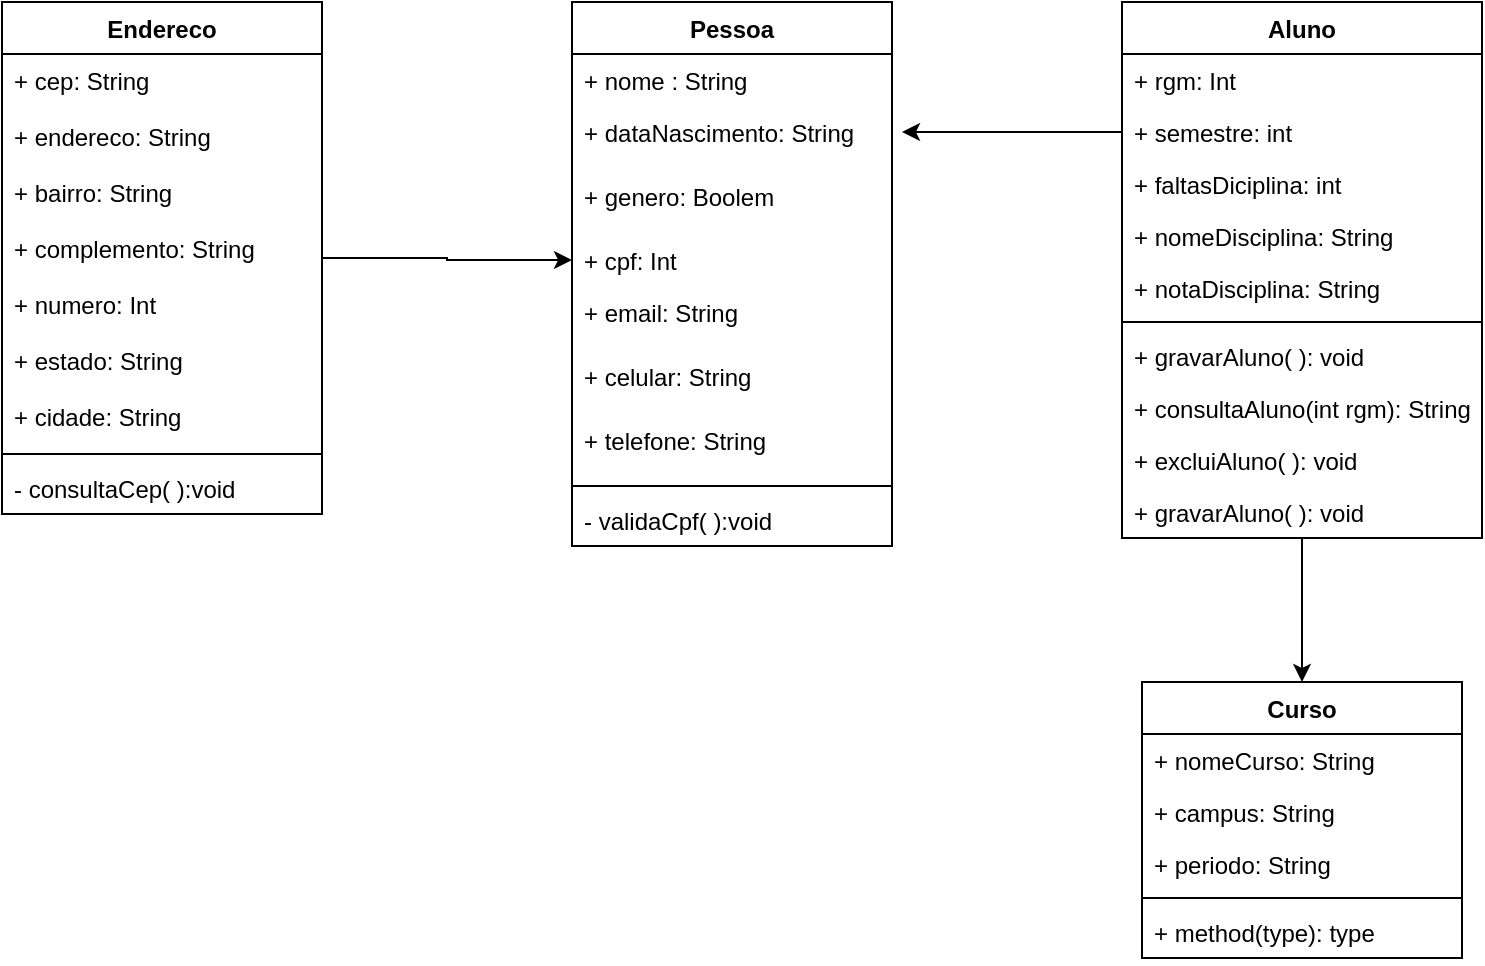 <mxfile version="13.0.1" type="device"><diagram name="Page-1" id="c4acf3e9-155e-7222-9cf6-157b1a14988f"><mxGraphModel dx="1102" dy="527" grid="1" gridSize="10" guides="1" tooltips="1" connect="1" arrows="1" fold="1" page="1" pageScale="1" pageWidth="1100" pageHeight="850" background="#ffffff" math="0" shadow="0"><root><mxCell id="0"/><mxCell id="1" parent="0"/><mxCell id="QZUAh-FtFiuhoCrPxn2f-19" style="edgeStyle=orthogonalEdgeStyle;rounded=0;orthogonalLoop=1;jettySize=auto;html=1;" parent="1" source="Y0GqStGep78VvMyu5e1B-67" edge="1"><mxGeometry relative="1" as="geometry"><mxPoint x="540" y="105.0" as="targetPoint"/></mxGeometry></mxCell><mxCell id="2CA-Aw8CLV2c6VpMj2Y_-1" style="edgeStyle=orthogonalEdgeStyle;rounded=0;orthogonalLoop=1;jettySize=auto;html=1;entryX=0;entryY=0.5;entryDx=0;entryDy=0;" edge="1" parent="1" source="Y0GqStGep78VvMyu5e1B-39" target="Y0GqStGep78VvMyu5e1B-3"><mxGeometry relative="1" as="geometry"/></mxCell><mxCell id="Y0GqStGep78VvMyu5e1B-39" value="Endereco" style="swimlane;fontStyle=1;align=center;verticalAlign=top;childLayout=stackLayout;horizontal=1;startSize=26;horizontalStack=0;resizeParent=1;resizeParentMax=0;resizeLast=0;collapsible=1;marginBottom=0;fillColor=none;" parent="1" vertex="1"><mxGeometry x="90" y="40" width="160" height="256" as="geometry"/></mxCell><mxCell id="Y0GqStGep78VvMyu5e1B-21" value="+ cep: String" style="text;strokeColor=none;fillColor=none;align=left;verticalAlign=top;spacingLeft=4;spacingRight=4;overflow=hidden;rotatable=0;points=[[0,0.5],[1,0.5]];portConstraint=eastwest;" parent="Y0GqStGep78VvMyu5e1B-39" vertex="1"><mxGeometry y="26" width="160" height="28" as="geometry"/></mxCell><mxCell id="Y0GqStGep78VvMyu5e1B-49" value="+ endereco: String" style="text;strokeColor=none;fillColor=none;align=left;verticalAlign=top;spacingLeft=4;spacingRight=4;overflow=hidden;rotatable=0;points=[[0,0.5],[1,0.5]];portConstraint=eastwest;" parent="Y0GqStGep78VvMyu5e1B-39" vertex="1"><mxGeometry y="54" width="160" height="28" as="geometry"/></mxCell><mxCell id="Y0GqStGep78VvMyu5e1B-52" value="+ bairro: String" style="text;strokeColor=none;fillColor=none;align=left;verticalAlign=top;spacingLeft=4;spacingRight=4;overflow=hidden;rotatable=0;points=[[0,0.5],[1,0.5]];portConstraint=eastwest;" parent="Y0GqStGep78VvMyu5e1B-39" vertex="1"><mxGeometry y="82" width="160" height="28" as="geometry"/></mxCell><mxCell id="Y0GqStGep78VvMyu5e1B-24" value="+ complemento: String" style="text;strokeColor=none;fillColor=none;align=left;verticalAlign=top;spacingLeft=4;spacingRight=4;overflow=hidden;rotatable=0;points=[[0,0.5],[1,0.5]];portConstraint=eastwest;" parent="Y0GqStGep78VvMyu5e1B-39" vertex="1"><mxGeometry y="110" width="160" height="28" as="geometry"/></mxCell><mxCell id="Y0GqStGep78VvMyu5e1B-23" value="+ numero: Int" style="text;strokeColor=none;fillColor=none;align=left;verticalAlign=top;spacingLeft=4;spacingRight=4;overflow=hidden;rotatable=0;points=[[0,0.5],[1,0.5]];portConstraint=eastwest;" parent="Y0GqStGep78VvMyu5e1B-39" vertex="1"><mxGeometry y="138" width="160" height="28" as="geometry"/></mxCell><mxCell id="Y0GqStGep78VvMyu5e1B-50" value="+ estado: String" style="text;strokeColor=none;fillColor=none;align=left;verticalAlign=top;spacingLeft=4;spacingRight=4;overflow=hidden;rotatable=0;points=[[0,0.5],[1,0.5]];portConstraint=eastwest;" parent="Y0GqStGep78VvMyu5e1B-39" vertex="1"><mxGeometry y="166" width="160" height="28" as="geometry"/></mxCell><mxCell id="Y0GqStGep78VvMyu5e1B-51" value="+ cidade: String" style="text;strokeColor=none;fillColor=none;align=left;verticalAlign=top;spacingLeft=4;spacingRight=4;overflow=hidden;rotatable=0;points=[[0,0.5],[1,0.5]];portConstraint=eastwest;" parent="Y0GqStGep78VvMyu5e1B-39" vertex="1"><mxGeometry y="194" width="160" height="28" as="geometry"/></mxCell><mxCell id="Y0GqStGep78VvMyu5e1B-44" value="" style="line;strokeWidth=1;fillColor=none;align=left;verticalAlign=middle;spacingTop=-1;spacingLeft=3;spacingRight=3;rotatable=0;labelPosition=right;points=[];portConstraint=eastwest;" parent="Y0GqStGep78VvMyu5e1B-39" vertex="1"><mxGeometry y="222" width="160" height="8" as="geometry"/></mxCell><mxCell id="Y0GqStGep78VvMyu5e1B-45" value="- consultaCep( ):void " style="text;strokeColor=none;fillColor=none;align=left;verticalAlign=top;spacingLeft=4;spacingRight=4;overflow=hidden;rotatable=0;points=[[0,0.5],[1,0.5]];portConstraint=eastwest;" parent="Y0GqStGep78VvMyu5e1B-39" vertex="1"><mxGeometry y="230" width="160" height="26" as="geometry"/></mxCell><mxCell id="Y0GqStGep78VvMyu5e1B-33" value="Pessoa" style="swimlane;fontStyle=1;align=center;verticalAlign=top;childLayout=stackLayout;horizontal=1;startSize=26;horizontalStack=0;resizeParent=1;resizeParentMax=0;resizeLast=0;collapsible=1;marginBottom=0;fillColor=none;" parent="1" vertex="1"><mxGeometry x="375" y="40" width="160" height="272" as="geometry"><mxRectangle x="465" y="49" width="70" height="26" as="alternateBounds"/></mxGeometry></mxCell><mxCell id="Y0GqStGep78VvMyu5e1B-2" value="+ nome : String" style="text;strokeColor=none;fillColor=none;align=left;verticalAlign=top;spacingLeft=4;spacingRight=4;overflow=hidden;rotatable=0;points=[[0,0.5],[1,0.5]];portConstraint=eastwest;" parent="Y0GqStGep78VvMyu5e1B-33" vertex="1"><mxGeometry y="26" width="160" height="26" as="geometry"/></mxCell><mxCell id="Y0GqStGep78VvMyu5e1B-4" value="+ dataNascimento: String" style="text;strokeColor=none;fillColor=none;align=left;verticalAlign=top;spacingLeft=4;spacingRight=4;overflow=hidden;rotatable=0;points=[[0,0.5],[1,0.5]];portConstraint=eastwest;" parent="Y0GqStGep78VvMyu5e1B-33" vertex="1"><mxGeometry y="52" width="160" height="32" as="geometry"/></mxCell><mxCell id="Y0GqStGep78VvMyu5e1B-102" value="+ genero: Boolem" style="text;strokeColor=none;fillColor=none;align=left;verticalAlign=top;spacingLeft=4;spacingRight=4;overflow=hidden;rotatable=0;points=[[0,0.5],[1,0.5]];portConstraint=eastwest;" parent="Y0GqStGep78VvMyu5e1B-33" vertex="1"><mxGeometry y="84" width="160" height="32" as="geometry"/></mxCell><mxCell id="Y0GqStGep78VvMyu5e1B-3" value="+ cpf: Int" style="text;strokeColor=none;fillColor=none;align=left;verticalAlign=top;spacingLeft=4;spacingRight=4;overflow=hidden;rotatable=0;points=[[0,0.5],[1,0.5]];portConstraint=eastwest;" parent="Y0GqStGep78VvMyu5e1B-33" vertex="1"><mxGeometry y="116" width="160" height="26" as="geometry"/></mxCell><mxCell id="Y0GqStGep78VvMyu5e1B-20" value="+ email: String" style="text;strokeColor=none;fillColor=none;align=left;verticalAlign=top;spacingLeft=4;spacingRight=4;overflow=hidden;rotatable=0;points=[[0,0.5],[1,0.5]];portConstraint=eastwest;" parent="Y0GqStGep78VvMyu5e1B-33" vertex="1"><mxGeometry y="142" width="160" height="32" as="geometry"/></mxCell><mxCell id="Y0GqStGep78VvMyu5e1B-89" value="+ celular: String" style="text;strokeColor=none;fillColor=none;align=left;verticalAlign=top;spacingLeft=4;spacingRight=4;overflow=hidden;rotatable=0;points=[[0,0.5],[1,0.5]];portConstraint=eastwest;" parent="Y0GqStGep78VvMyu5e1B-33" vertex="1"><mxGeometry y="174" width="160" height="32" as="geometry"/></mxCell><mxCell id="Y0GqStGep78VvMyu5e1B-90" value="+ telefone: String" style="text;strokeColor=none;fillColor=none;align=left;verticalAlign=top;spacingLeft=4;spacingRight=4;overflow=hidden;rotatable=0;points=[[0,0.5],[1,0.5]];portConstraint=eastwest;" parent="Y0GqStGep78VvMyu5e1B-33" vertex="1"><mxGeometry y="206" width="160" height="32" as="geometry"/></mxCell><mxCell id="Y0GqStGep78VvMyu5e1B-35" value="" style="line;strokeWidth=1;fillColor=none;align=left;verticalAlign=middle;spacingTop=-1;spacingLeft=3;spacingRight=3;rotatable=0;labelPosition=right;points=[];portConstraint=eastwest;" parent="Y0GqStGep78VvMyu5e1B-33" vertex="1"><mxGeometry y="238" width="160" height="8" as="geometry"/></mxCell><mxCell id="Y0GqStGep78VvMyu5e1B-38" value="- validaCpf( ):void " style="text;strokeColor=none;fillColor=none;align=left;verticalAlign=top;spacingLeft=4;spacingRight=4;overflow=hidden;rotatable=0;points=[[0,0.5],[1,0.5]];portConstraint=eastwest;" parent="Y0GqStGep78VvMyu5e1B-33" vertex="1"><mxGeometry y="246" width="160" height="26" as="geometry"/></mxCell><mxCell id="QZUAh-FtFiuhoCrPxn2f-52" style="edgeStyle=orthogonalEdgeStyle;rounded=0;orthogonalLoop=1;jettySize=auto;html=1;" parent="1" source="Y0GqStGep78VvMyu5e1B-61" target="Y0GqStGep78VvMyu5e1B-53" edge="1"><mxGeometry relative="1" as="geometry"/></mxCell><mxCell id="Y0GqStGep78VvMyu5e1B-61" value="Aluno" style="swimlane;fontStyle=1;align=center;verticalAlign=top;childLayout=stackLayout;horizontal=1;startSize=26;horizontalStack=0;resizeParent=1;resizeParentMax=0;resizeLast=0;collapsible=1;marginBottom=0;fillColor=none;" parent="1" vertex="1"><mxGeometry x="650" y="40" width="180" height="268" as="geometry"><mxRectangle x="630" y="49" width="70" height="26" as="alternateBounds"/></mxGeometry></mxCell><mxCell id="Y0GqStGep78VvMyu5e1B-62" value="+ rgm: Int" style="text;strokeColor=none;fillColor=none;align=left;verticalAlign=top;spacingLeft=4;spacingRight=4;overflow=hidden;rotatable=0;points=[[0,0.5],[1,0.5]];portConstraint=eastwest;" parent="Y0GqStGep78VvMyu5e1B-61" vertex="1"><mxGeometry y="26" width="180" height="26" as="geometry"/></mxCell><mxCell id="Y0GqStGep78VvMyu5e1B-67" value="+ semestre: int" style="text;strokeColor=none;fillColor=none;align=left;verticalAlign=top;spacingLeft=4;spacingRight=4;overflow=hidden;rotatable=0;points=[[0,0.5],[1,0.5]];portConstraint=eastwest;" parent="Y0GqStGep78VvMyu5e1B-61" vertex="1"><mxGeometry y="52" width="180" height="26" as="geometry"/></mxCell><mxCell id="Y0GqStGep78VvMyu5e1B-66" value="+ faltasDiciplina: int" style="text;strokeColor=none;fillColor=none;align=left;verticalAlign=top;spacingLeft=4;spacingRight=4;overflow=hidden;rotatable=0;points=[[0,0.5],[1,0.5]];portConstraint=eastwest;" parent="Y0GqStGep78VvMyu5e1B-61" vertex="1"><mxGeometry y="78" width="180" height="26" as="geometry"/></mxCell><mxCell id="2CA-Aw8CLV2c6VpMj2Y_-4" value="+ nomeDisciplina: String" style="text;strokeColor=none;fillColor=none;align=left;verticalAlign=top;spacingLeft=4;spacingRight=4;overflow=hidden;rotatable=0;points=[[0,0.5],[1,0.5]];portConstraint=eastwest;" vertex="1" parent="Y0GqStGep78VvMyu5e1B-61"><mxGeometry y="104" width="180" height="26" as="geometry"/></mxCell><mxCell id="2CA-Aw8CLV2c6VpMj2Y_-5" value="+ notaDisciplina: String" style="text;strokeColor=none;fillColor=none;align=left;verticalAlign=top;spacingLeft=4;spacingRight=4;overflow=hidden;rotatable=0;points=[[0,0.5],[1,0.5]];portConstraint=eastwest;" vertex="1" parent="Y0GqStGep78VvMyu5e1B-61"><mxGeometry y="130" width="180" height="26" as="geometry"/></mxCell><mxCell id="Y0GqStGep78VvMyu5e1B-63" value="" style="line;strokeWidth=1;fillColor=none;align=left;verticalAlign=middle;spacingTop=-1;spacingLeft=3;spacingRight=3;rotatable=0;labelPosition=right;points=[];portConstraint=eastwest;" parent="Y0GqStGep78VvMyu5e1B-61" vertex="1"><mxGeometry y="156" width="180" height="8" as="geometry"/></mxCell><mxCell id="QZUAh-FtFiuhoCrPxn2f-23" value="+ gravarAluno( ): void" style="text;strokeColor=none;fillColor=none;align=left;verticalAlign=top;spacingLeft=4;spacingRight=4;overflow=hidden;rotatable=0;points=[[0,0.5],[1,0.5]];portConstraint=eastwest;" parent="Y0GqStGep78VvMyu5e1B-61" vertex="1"><mxGeometry y="164" width="180" height="26" as="geometry"/></mxCell><mxCell id="Y0GqStGep78VvMyu5e1B-64" value="+ consultaAluno(int rgm): String" style="text;strokeColor=none;fillColor=none;align=left;verticalAlign=top;spacingLeft=4;spacingRight=4;overflow=hidden;rotatable=0;points=[[0,0.5],[1,0.5]];portConstraint=eastwest;" parent="Y0GqStGep78VvMyu5e1B-61" vertex="1"><mxGeometry y="190" width="180" height="26" as="geometry"/></mxCell><mxCell id="QZUAh-FtFiuhoCrPxn2f-24" value="+ excluiAluno( ): void" style="text;strokeColor=none;fillColor=none;align=left;verticalAlign=top;spacingLeft=4;spacingRight=4;overflow=hidden;rotatable=0;points=[[0,0.5],[1,0.5]];portConstraint=eastwest;" parent="Y0GqStGep78VvMyu5e1B-61" vertex="1"><mxGeometry y="216" width="180" height="26" as="geometry"/></mxCell><mxCell id="QZUAh-FtFiuhoCrPxn2f-25" value="+ gravarAluno( ): void" style="text;strokeColor=none;fillColor=none;align=left;verticalAlign=top;spacingLeft=4;spacingRight=4;overflow=hidden;rotatable=0;points=[[0,0.5],[1,0.5]];portConstraint=eastwest;" parent="Y0GqStGep78VvMyu5e1B-61" vertex="1"><mxGeometry y="242" width="180" height="26" as="geometry"/></mxCell><mxCell id="Y0GqStGep78VvMyu5e1B-53" value="Curso" style="swimlane;fontStyle=1;align=center;verticalAlign=top;childLayout=stackLayout;horizontal=1;startSize=26;horizontalStack=0;resizeParent=1;resizeParentMax=0;resizeLast=0;collapsible=1;marginBottom=0;fillColor=none;" parent="1" vertex="1"><mxGeometry x="660" y="380" width="160" height="138" as="geometry"><mxRectangle x="880" y="49" width="70" height="26" as="alternateBounds"/></mxGeometry></mxCell><mxCell id="Y0GqStGep78VvMyu5e1B-54" value="+ nomeCurso: String" style="text;strokeColor=none;fillColor=none;align=left;verticalAlign=top;spacingLeft=4;spacingRight=4;overflow=hidden;rotatable=0;points=[[0,0.5],[1,0.5]];portConstraint=eastwest;" parent="Y0GqStGep78VvMyu5e1B-53" vertex="1"><mxGeometry y="26" width="160" height="26" as="geometry"/></mxCell><mxCell id="Y0GqStGep78VvMyu5e1B-57" value="+ campus: String" style="text;strokeColor=none;fillColor=none;align=left;verticalAlign=top;spacingLeft=4;spacingRight=4;overflow=hidden;rotatable=0;points=[[0,0.5],[1,0.5]];portConstraint=eastwest;" parent="Y0GqStGep78VvMyu5e1B-53" vertex="1"><mxGeometry y="52" width="160" height="26" as="geometry"/></mxCell><mxCell id="Y0GqStGep78VvMyu5e1B-58" value="+ periodo: String" style="text;strokeColor=none;fillColor=none;align=left;verticalAlign=top;spacingLeft=4;spacingRight=4;overflow=hidden;rotatable=0;points=[[0,0.5],[1,0.5]];portConstraint=eastwest;" parent="Y0GqStGep78VvMyu5e1B-53" vertex="1"><mxGeometry y="78" width="160" height="26" as="geometry"/></mxCell><mxCell id="Y0GqStGep78VvMyu5e1B-55" value="" style="line;strokeWidth=1;fillColor=none;align=left;verticalAlign=middle;spacingTop=-1;spacingLeft=3;spacingRight=3;rotatable=0;labelPosition=right;points=[];portConstraint=eastwest;" parent="Y0GqStGep78VvMyu5e1B-53" vertex="1"><mxGeometry y="104" width="160" height="8" as="geometry"/></mxCell><mxCell id="Y0GqStGep78VvMyu5e1B-56" value="+ method(type): type" style="text;strokeColor=none;fillColor=none;align=left;verticalAlign=top;spacingLeft=4;spacingRight=4;overflow=hidden;rotatable=0;points=[[0,0.5],[1,0.5]];portConstraint=eastwest;" parent="Y0GqStGep78VvMyu5e1B-53" vertex="1"><mxGeometry y="112" width="160" height="26" as="geometry"/></mxCell></root></mxGraphModel></diagram></mxfile>